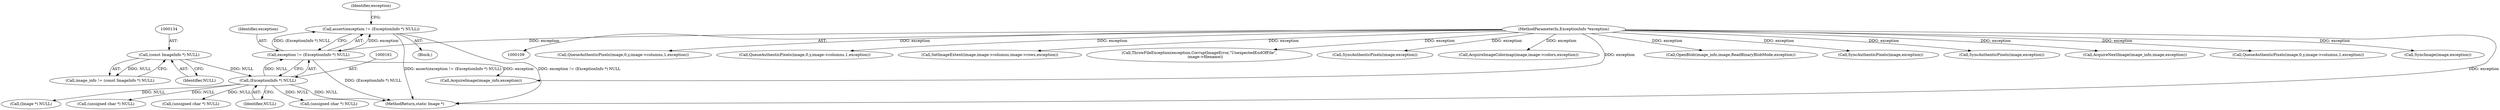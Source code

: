digraph "0_ImageMagick_1aa0c6dab6dcef4d9bc3571866ae1c1ddbec7d8f@API" {
"1000157" [label="(Call,assert(exception != (ExceptionInfo *) NULL))"];
"1000158" [label="(Call,exception != (ExceptionInfo *) NULL)"];
"1000111" [label="(MethodParameterIn,ExceptionInfo *exception)"];
"1000160" [label="(Call,(ExceptionInfo *) NULL)"];
"1000133" [label="(Call,(const ImageInfo *) NULL)"];
"1001225" [label="(Call,QueueAuthenticPixels(image,0,y,image->columns,1,exception))"];
"1000133" [label="(Call,(const ImageInfo *) NULL)"];
"1000985" [label="(Call,QueueAuthenticPixels(image,0,y,image->columns,1,exception))"];
"1000719" [label="(Call,SetImageExtent(image,image->columns,image->rows,exception))"];
"1000641" [label="(Call,(unsigned char *) NULL)"];
"1001605" [label="(Call,ThrowFileException(exception,CorruptImageError,\"UnexpectedEndOfFile\",\n          image->filename))"];
"1001552" [label="(Call,SyncAuthenticPixels(image,exception))"];
"1000166" [label="(Identifier,exception)"];
"1000159" [label="(Identifier,exception)"];
"1000439" [label="(Call,AcquireImageColormap(image,image->colors,exception))"];
"1000191" [label="(Call,(Image *) NULL)"];
"1000162" [label="(Identifier,NULL)"];
"1001697" [label="(MethodReturn,static Image *)"];
"1000171" [label="(Call,AcquireImage(image_info,exception))"];
"1000157" [label="(Call,assert(exception != (ExceptionInfo *) NULL))"];
"1000176" [label="(Call,OpenBlob(image_info,image,ReadBinaryBlobMode,exception))"];
"1000135" [label="(Identifier,NULL)"];
"1000112" [label="(Block,)"];
"1000111" [label="(MethodParameterIn,ExceptionInfo *exception)"];
"1001277" [label="(Call,SyncAuthenticPixels(image,exception))"];
"1000473" [label="(Call,(unsigned char *) NULL)"];
"1000158" [label="(Call,exception != (ExceptionInfo *) NULL)"];
"1001118" [label="(Call,SyncAuthenticPixels(image,exception))"];
"1000822" [label="(Call,(unsigned char *) NULL)"];
"1001647" [label="(Call,AcquireNextImage(image_info,image,exception))"];
"1000160" [label="(Call,(ExceptionInfo *) NULL)"];
"1000131" [label="(Call,image_info != (const ImageInfo *) NULL)"];
"1001388" [label="(Call,QueueAuthenticPixels(image,0,y,image->columns,1,exception))"];
"1001590" [label="(Call,SyncImage(image,exception))"];
"1000157" -> "1000112"  [label="AST: "];
"1000157" -> "1000158"  [label="CFG: "];
"1000158" -> "1000157"  [label="AST: "];
"1000166" -> "1000157"  [label="CFG: "];
"1000157" -> "1001697"  [label="DDG: assert(exception != (ExceptionInfo *) NULL)"];
"1000157" -> "1001697"  [label="DDG: exception != (ExceptionInfo *) NULL"];
"1000158" -> "1000157"  [label="DDG: exception"];
"1000158" -> "1000157"  [label="DDG: (ExceptionInfo *) NULL"];
"1000158" -> "1000160"  [label="CFG: "];
"1000159" -> "1000158"  [label="AST: "];
"1000160" -> "1000158"  [label="AST: "];
"1000158" -> "1001697"  [label="DDG: (ExceptionInfo *) NULL"];
"1000111" -> "1000158"  [label="DDG: exception"];
"1000160" -> "1000158"  [label="DDG: NULL"];
"1000158" -> "1000171"  [label="DDG: exception"];
"1000111" -> "1000109"  [label="AST: "];
"1000111" -> "1001697"  [label="DDG: exception"];
"1000111" -> "1000171"  [label="DDG: exception"];
"1000111" -> "1000176"  [label="DDG: exception"];
"1000111" -> "1000439"  [label="DDG: exception"];
"1000111" -> "1000719"  [label="DDG: exception"];
"1000111" -> "1000985"  [label="DDG: exception"];
"1000111" -> "1001118"  [label="DDG: exception"];
"1000111" -> "1001225"  [label="DDG: exception"];
"1000111" -> "1001277"  [label="DDG: exception"];
"1000111" -> "1001388"  [label="DDG: exception"];
"1000111" -> "1001552"  [label="DDG: exception"];
"1000111" -> "1001590"  [label="DDG: exception"];
"1000111" -> "1001605"  [label="DDG: exception"];
"1000111" -> "1001647"  [label="DDG: exception"];
"1000160" -> "1000162"  [label="CFG: "];
"1000161" -> "1000160"  [label="AST: "];
"1000162" -> "1000160"  [label="AST: "];
"1000160" -> "1001697"  [label="DDG: NULL"];
"1000133" -> "1000160"  [label="DDG: NULL"];
"1000160" -> "1000191"  [label="DDG: NULL"];
"1000160" -> "1000473"  [label="DDG: NULL"];
"1000160" -> "1000641"  [label="DDG: NULL"];
"1000160" -> "1000822"  [label="DDG: NULL"];
"1000133" -> "1000131"  [label="AST: "];
"1000133" -> "1000135"  [label="CFG: "];
"1000134" -> "1000133"  [label="AST: "];
"1000135" -> "1000133"  [label="AST: "];
"1000131" -> "1000133"  [label="CFG: "];
"1000133" -> "1000131"  [label="DDG: NULL"];
}
